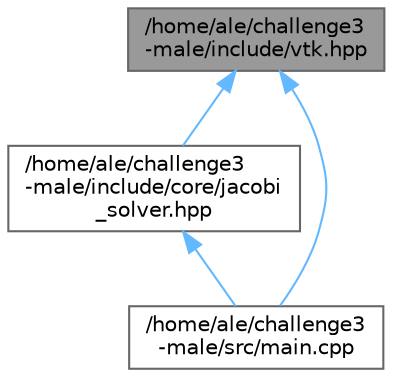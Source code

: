 digraph "/home/ale/challenge3-male/include/vtk.hpp"
{
 // LATEX_PDF_SIZE
  bgcolor="transparent";
  edge [fontname=Helvetica,fontsize=10,labelfontname=Helvetica,labelfontsize=10];
  node [fontname=Helvetica,fontsize=10,shape=box,height=0.2,width=0.4];
  Node1 [id="Node000001",label="/home/ale/challenge3\l-male/include/vtk.hpp",height=0.2,width=0.4,color="gray40", fillcolor="grey60", style="filled", fontcolor="black",tooltip="Utilities for reading and writing 2D grid data in VTK STRUCTURED_GRID format."];
  Node1 -> Node2 [id="edge1_Node000001_Node000002",dir="back",color="steelblue1",style="solid",tooltip=" "];
  Node2 [id="Node000002",label="/home/ale/challenge3\l-male/include/core/jacobi\l_solver.hpp",height=0.2,width=0.4,color="grey40", fillcolor="white", style="filled",URL="$jacobi__solver_8hpp.html",tooltip="Header file for the JacobiSolver class."];
  Node2 -> Node3 [id="edge2_Node000002_Node000003",dir="back",color="steelblue1",style="solid",tooltip=" "];
  Node3 [id="Node000003",label="/home/ale/challenge3\l-male/src/main.cpp",height=0.2,width=0.4,color="grey40", fillcolor="white", style="filled",URL="$main_8cpp.html",tooltip="Main driver program for parallel Jacobi solver performance testing and analysis."];
  Node1 -> Node3 [id="edge3_Node000001_Node000003",dir="back",color="steelblue1",style="solid",tooltip=" "];
}
